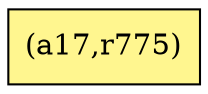 digraph G {
rankdir=BT;ranksep="2.0";
"(a17,r775)" [shape=record,fillcolor=khaki1,style=filled,label="{(a17,r775)}"];
}